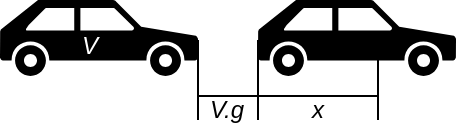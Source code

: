 <mxfile version="20.3.0" type="device"><diagram id="K49o6j-C6gau6q9Py6Gj" name="Page-1"><mxGraphModel dx="677" dy="431" grid="1" gridSize="10" guides="1" tooltips="1" connect="1" arrows="1" fold="1" page="1" pageScale="1" pageWidth="850" pageHeight="1100" math="0" shadow="0"><root><mxCell id="0"/><mxCell id="1" parent="0"/><mxCell id="b4gJX4F-cWNRjSqSXBgz-11" value="&lt;i&gt;x&lt;/i&gt;" style="text;html=1;strokeColor=none;fillColor=none;align=center;verticalAlign=middle;whiteSpace=wrap;rounded=0;" vertex="1" parent="1"><mxGeometry x="370" y="330" width="60" height="10" as="geometry"/></mxCell><mxCell id="b4gJX4F-cWNRjSqSXBgz-12" value="&lt;i&gt;V.g&lt;/i&gt;" style="text;html=1;strokeColor=none;fillColor=none;align=center;verticalAlign=middle;whiteSpace=wrap;rounded=0;" vertex="1" parent="1"><mxGeometry x="339" y="330" width="31" height="10" as="geometry"/></mxCell><mxCell id="b4gJX4F-cWNRjSqSXBgz-1" value="" style="shape=mxgraph.signs.transportation.car_3;html=1;pointerEvents=1;fillColor=#000000;strokeColor=none;verticalLabelPosition=bottom;verticalAlign=top;align=center;flipV=0;flipH=1;" vertex="1" parent="1"><mxGeometry x="241" y="280" width="99" height="38" as="geometry"/></mxCell><mxCell id="b4gJX4F-cWNRjSqSXBgz-2" value="" style="shape=mxgraph.signs.transportation.car_3;html=1;pointerEvents=1;fillColor=#000000;strokeColor=none;verticalLabelPosition=bottom;verticalAlign=top;align=center;flipV=0;flipH=1;" vertex="1" parent="1"><mxGeometry x="370" y="280" width="99" height="38" as="geometry"/></mxCell><mxCell id="b4gJX4F-cWNRjSqSXBgz-4" value="" style="endArrow=none;html=1;rounded=0;entryX=0;entryY=0.5;entryDx=0;entryDy=0;entryPerimeter=0;" edge="1" parent="1"><mxGeometry width="50" height="50" relative="1" as="geometry"><mxPoint x="370" y="340" as="sourcePoint"/><mxPoint x="370.0" y="300" as="targetPoint"/></mxGeometry></mxCell><mxCell id="b4gJX4F-cWNRjSqSXBgz-5" value="" style="endArrow=none;html=1;rounded=0;entryX=0;entryY=0.5;entryDx=0;entryDy=0;entryPerimeter=0;" edge="1" parent="1"><mxGeometry width="50" height="50" relative="1" as="geometry"><mxPoint x="430" y="340" as="sourcePoint"/><mxPoint x="430.0" y="300" as="targetPoint"/></mxGeometry></mxCell><mxCell id="b4gJX4F-cWNRjSqSXBgz-6" value="" style="endArrow=none;html=1;rounded=0;entryX=0;entryY=0.5;entryDx=0;entryDy=0;entryPerimeter=0;" edge="1" parent="1"><mxGeometry width="50" height="50" relative="1" as="geometry"><mxPoint x="340" y="340" as="sourcePoint"/><mxPoint x="340.0" y="300" as="targetPoint"/></mxGeometry></mxCell><mxCell id="b4gJX4F-cWNRjSqSXBgz-7" value="" style="endArrow=none;html=1;rounded=0;" edge="1" parent="1"><mxGeometry width="50" height="50" relative="1" as="geometry"><mxPoint x="340" y="328" as="sourcePoint"/><mxPoint x="430" y="328" as="targetPoint"/></mxGeometry></mxCell><mxCell id="b4gJX4F-cWNRjSqSXBgz-14" value="&lt;i&gt;V&lt;/i&gt;" style="text;html=1;strokeColor=none;fillColor=none;align=center;verticalAlign=middle;whiteSpace=wrap;rounded=0;fontColor=#FFFFFF;" vertex="1" parent="1"><mxGeometry x="275.5" y="298" width="20" height="10" as="geometry"/></mxCell></root></mxGraphModel></diagram></mxfile>